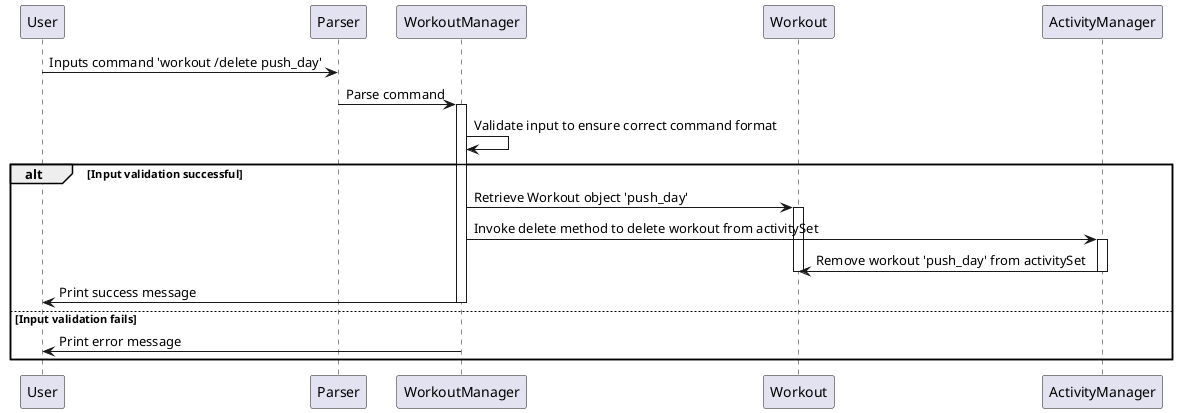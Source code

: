 @startuml SequenceDiagram

participant User
participant Parser
participant WorkoutManager
participant Workout
participant ActivityManager

User -> Parser: Inputs command 'workout /delete push_day'
Parser -> WorkoutManager: Parse command
activate WorkoutManager
WorkoutManager -> WorkoutManager: Validate input to ensure correct command format
alt Input validation successful
    WorkoutManager -> Workout: Retrieve Workout object 'push_day'
    activate Workout
    WorkoutManager -> ActivityManager: Invoke delete method to delete workout from activitySet
    activate ActivityManager
    ActivityManager -> Workout: Remove workout 'push_day' from activitySet
    deactivate ActivityManager
    deactivate Workout
    WorkoutManager -> User: Print success message
    deactivate WorkoutManager
else Input validation fails
    WorkoutManager -> User: Print error message
end

@enduml
